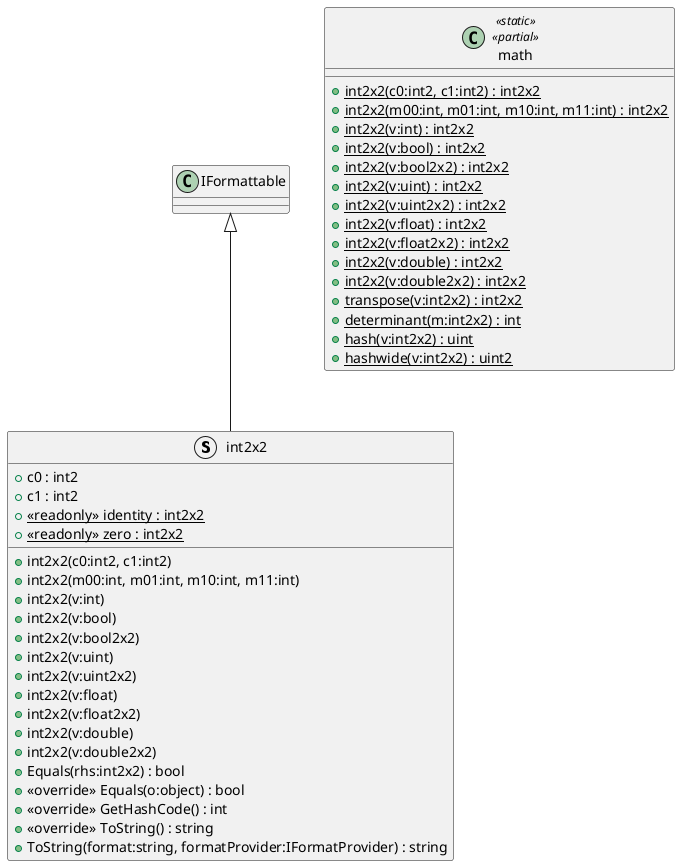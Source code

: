 @startuml
struct int2x2 {
    + c0 : int2
    + c1 : int2
    + {static} <<readonly>> identity : int2x2
    + {static} <<readonly>> zero : int2x2
    + int2x2(c0:int2, c1:int2)
    + int2x2(m00:int, m01:int, m10:int, m11:int)
    + int2x2(v:int)
    + int2x2(v:bool)
    + int2x2(v:bool2x2)
    + int2x2(v:uint)
    + int2x2(v:uint2x2)
    + int2x2(v:float)
    + int2x2(v:float2x2)
    + int2x2(v:double)
    + int2x2(v:double2x2)
    + Equals(rhs:int2x2) : bool
    + <<override>> Equals(o:object) : bool
    + <<override>> GetHashCode() : int
    + <<override>> ToString() : string
    + ToString(format:string, formatProvider:IFormatProvider) : string
}
class math <<static>> <<partial>> {
    + {static} int2x2(c0:int2, c1:int2) : int2x2
    + {static} int2x2(m00:int, m01:int, m10:int, m11:int) : int2x2
    + {static} int2x2(v:int) : int2x2
    + {static} int2x2(v:bool) : int2x2
    + {static} int2x2(v:bool2x2) : int2x2
    + {static} int2x2(v:uint) : int2x2
    + {static} int2x2(v:uint2x2) : int2x2
    + {static} int2x2(v:float) : int2x2
    + {static} int2x2(v:float2x2) : int2x2
    + {static} int2x2(v:double) : int2x2
    + {static} int2x2(v:double2x2) : int2x2
    + {static} transpose(v:int2x2) : int2x2
    + {static} determinant(m:int2x2) : int
    + {static} hash(v:int2x2) : uint
    + {static} hashwide(v:int2x2) : uint2
}
IFormattable <|-- int2x2
@enduml
